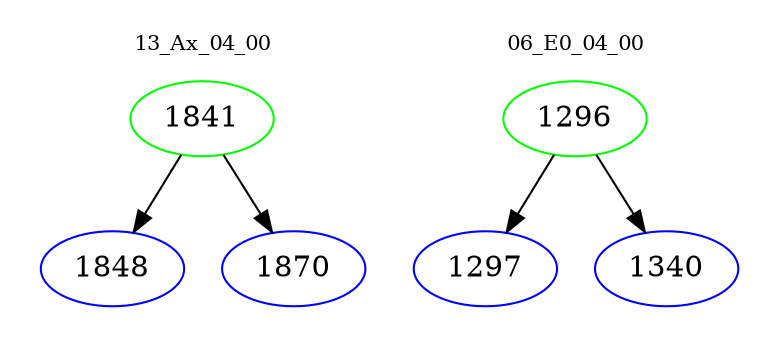 digraph{
subgraph cluster_0 {
color = white
label = "13_Ax_04_00";
fontsize=10;
T0_1841 [label="1841", color="green"]
T0_1841 -> T0_1848 [color="black"]
T0_1848 [label="1848", color="blue"]
T0_1841 -> T0_1870 [color="black"]
T0_1870 [label="1870", color="blue"]
}
subgraph cluster_1 {
color = white
label = "06_E0_04_00";
fontsize=10;
T1_1296 [label="1296", color="green"]
T1_1296 -> T1_1297 [color="black"]
T1_1297 [label="1297", color="blue"]
T1_1296 -> T1_1340 [color="black"]
T1_1340 [label="1340", color="blue"]
}
}
